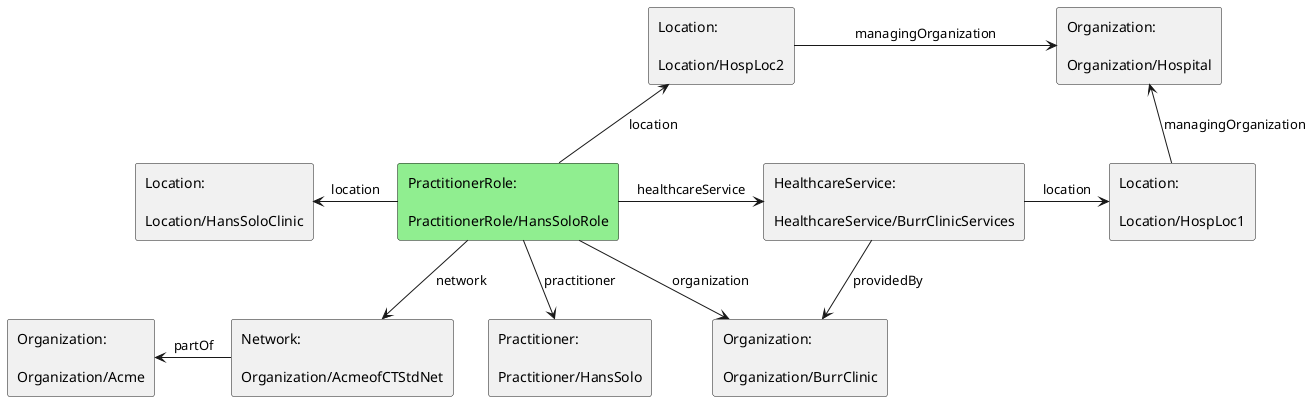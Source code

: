@startuml

agent #LightGreen "PractitionerRole:\n\nPractitionerRole/HansSoloRole" as practitionerRole
agent "Practitioner:\n\nPractitioner/HansSolo" as practitioner
agent "Organization:\n\nOrganization/BurrClinic" as organization1
agent "Network:\n\nOrganization/AcmeofCTStdNet" as organization2
agent "Organization:\n\nOrganization/Acme" as organization3
agent "Organization:\n\nOrganization/Hospital" as organization4

agent "Location:\n\nLocation/HospLoc1" as location1
agent "Location:\n\nLocation/HospLoc2" as location2
agent "Location:\n\nLocation/HansSoloClinic" as location3
agent "HealthcareService:\n\nHealthcareService/BurrClinicServices" as healthcareService

practitionerRole -down-> practitioner : "practitioner"
practitionerRole -down-> organization1 : "organization"
practitionerRole -down-> organization2 : "network"
practitionerRole -up-> location2 : "location"
organization2 -left-> organization3: "partOf"

practitionerRole -right-> healthcareService : "healthcareService"
practitionerRole -left-> location3: "location"


healthcareService -right-> location1: "location"
healthcareService -down-> organization1: "providedBy"

location2 -right-> organization4: "managingOrganization"
location1 -up-> organization4: "managingOrganization"

@enduml